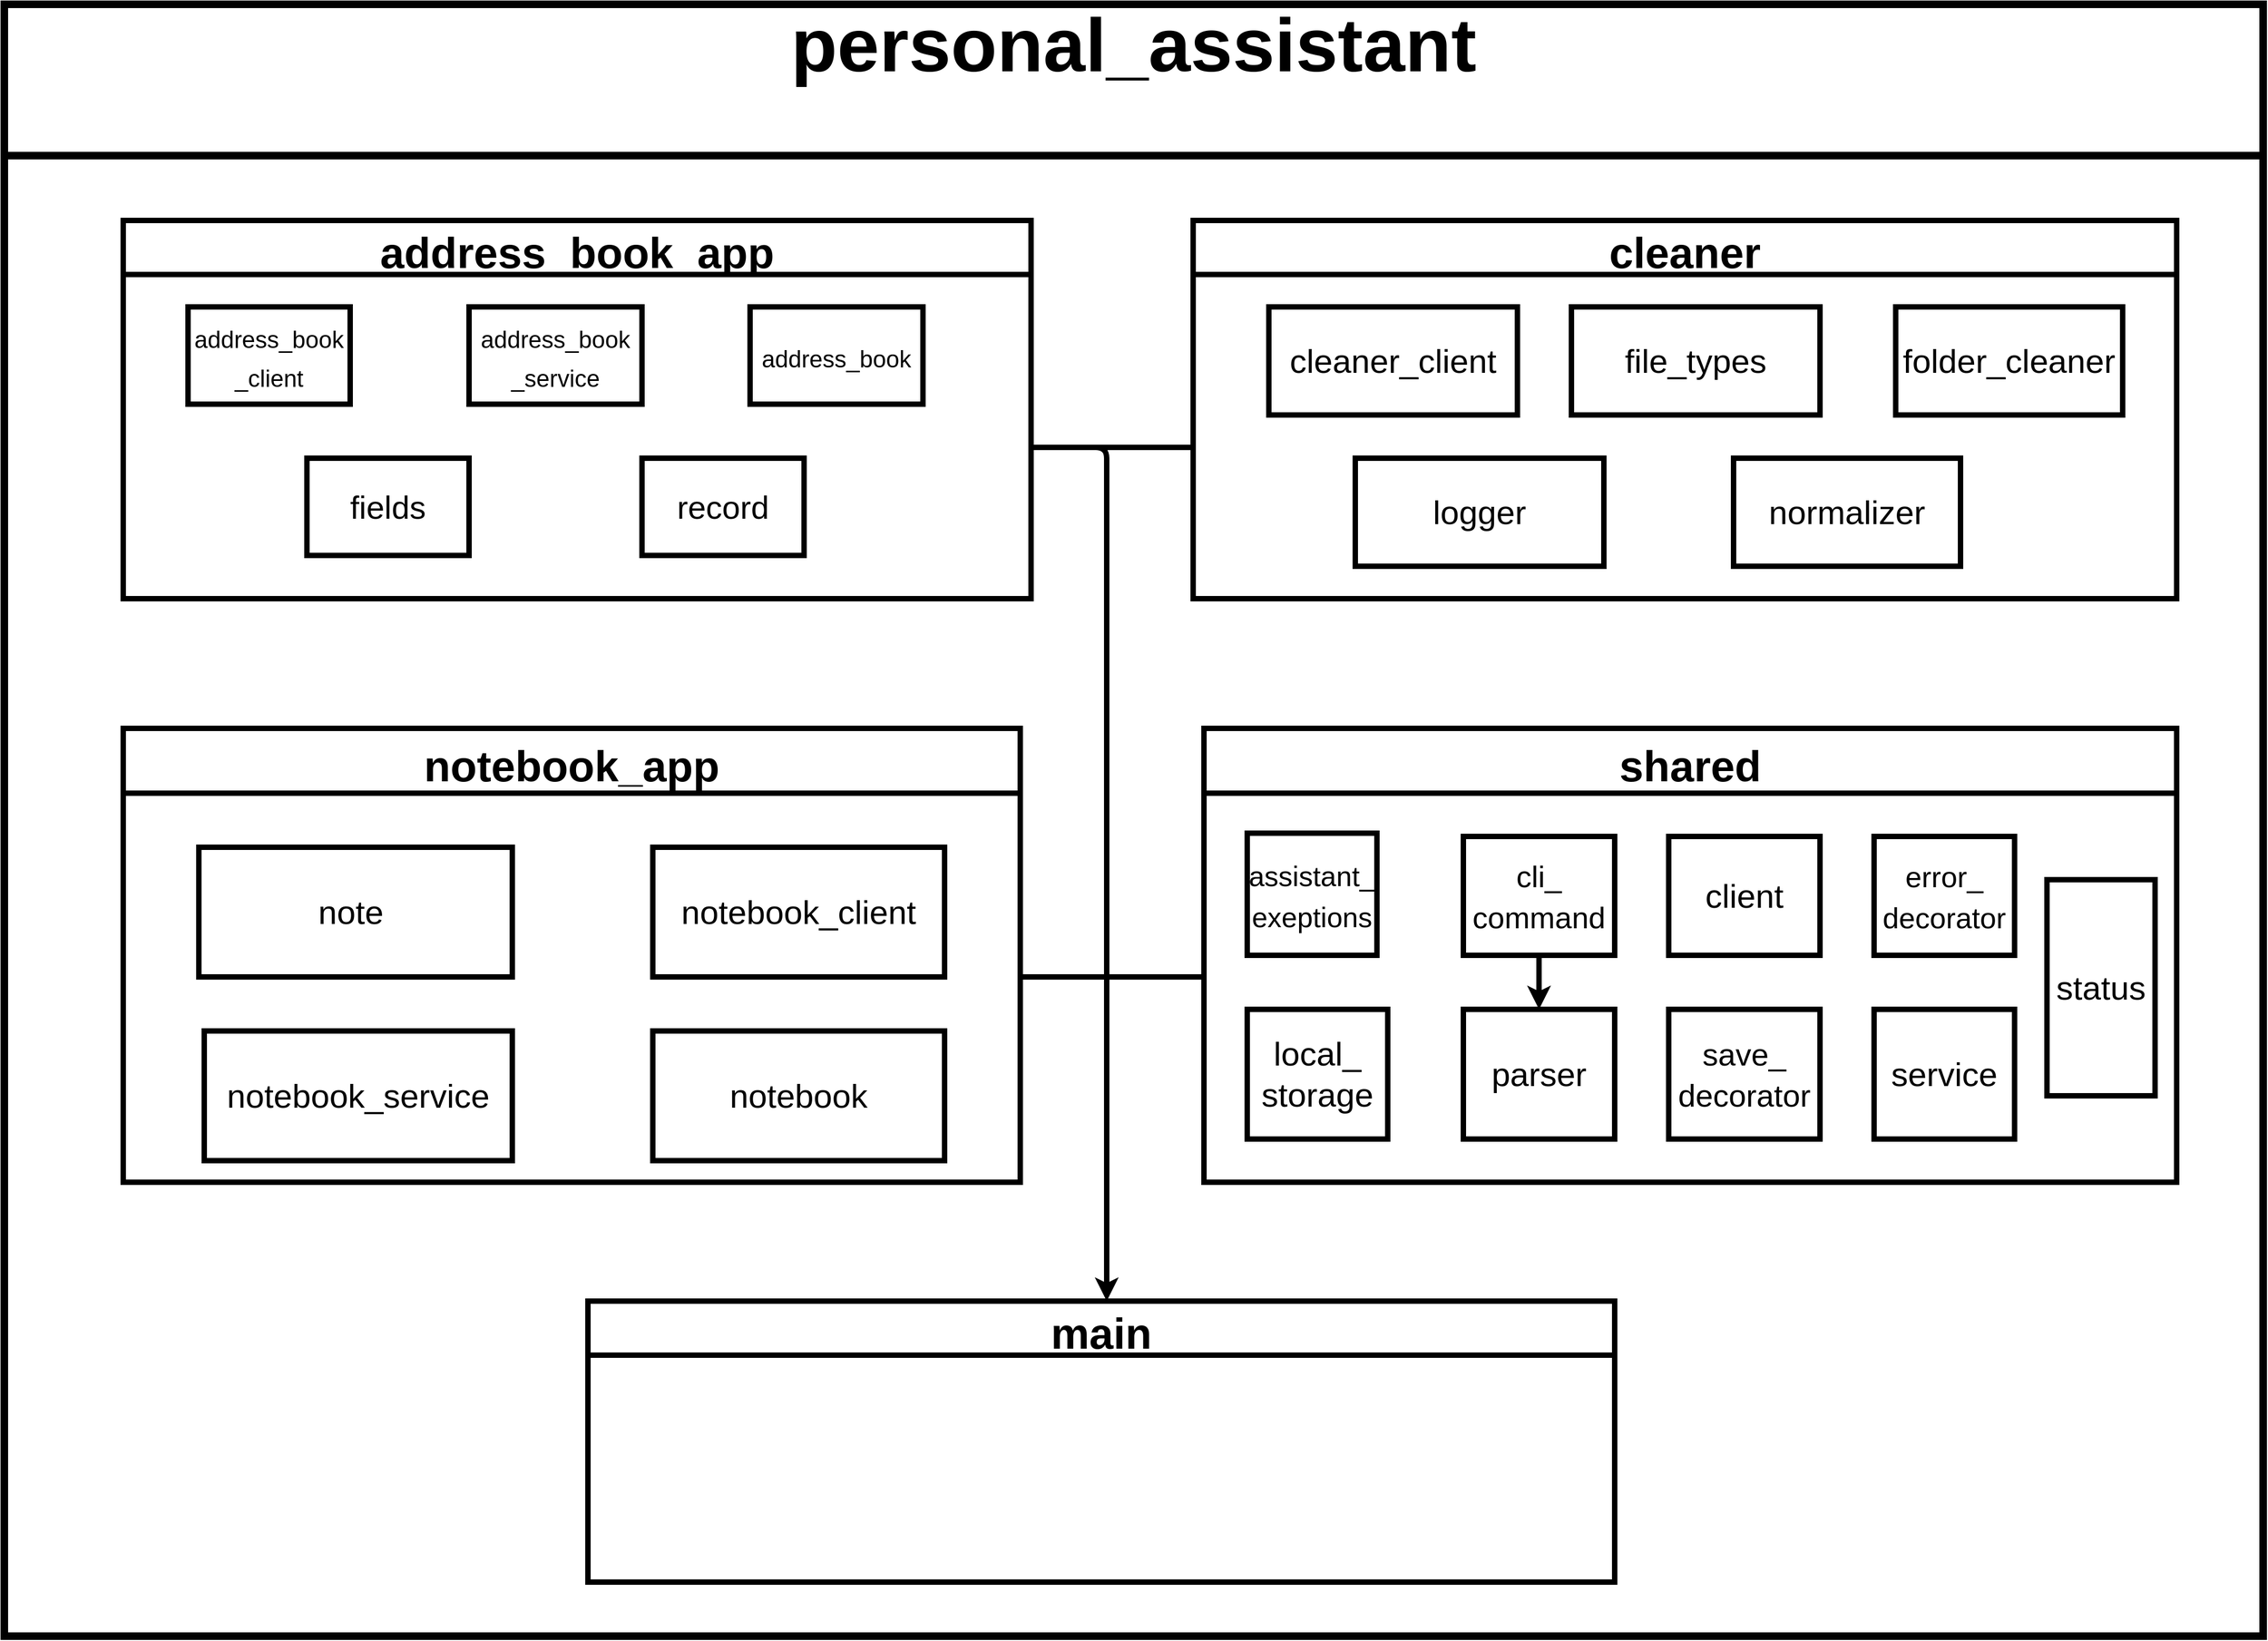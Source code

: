 <mxfile>
    <diagram id="86Lg9AEgQKn1O1yFlzZm" name="Page-1">
        <mxGraphModel dx="2073" dy="862" grid="1" gridSize="10" guides="1" tooltips="1" connect="1" arrows="1" fold="1" page="1" pageScale="1" pageWidth="1169" pageHeight="1654" math="0" shadow="0">
            <root>
                <mxCell id="0"/>
                <mxCell id="1" parent="0"/>
                <mxCell id="2" value="personal_assistant&#10;" style="swimlane;startSize=140;fontSize=70;flipH=1;align=center;verticalAlign=middle;labelPosition=center;verticalLabelPosition=middle;strokeWidth=7;" vertex="1" parent="1">
                    <mxGeometry x="-1030" y="60" width="2090" height="1510" as="geometry"/>
                </mxCell>
                <mxCell id="27" value="address_book_app" style="swimlane;fontSize=40;startSize=50;strokeWidth=5;" vertex="1" parent="1">
                    <mxGeometry x="-920" y="260" width="840" height="350" as="geometry"/>
                </mxCell>
                <mxCell id="49" value="&lt;font style=&quot;font-size: 22px&quot;&gt;address_book&lt;br&gt;_client&lt;/font&gt;" style="rounded=0;whiteSpace=wrap;html=1;fontSize=30;strokeWidth=5;" vertex="1" parent="27">
                    <mxGeometry x="60" y="80" width="150" height="90" as="geometry"/>
                </mxCell>
                <mxCell id="50" value="&lt;font style=&quot;font-size: 22px&quot;&gt;address_book&lt;br&gt;_service&lt;/font&gt;" style="rounded=0;whiteSpace=wrap;html=1;fontSize=30;strokeWidth=5;" vertex="1" parent="27">
                    <mxGeometry x="320" y="80" width="160" height="90" as="geometry"/>
                </mxCell>
                <mxCell id="51" value="&lt;font style=&quot;font-size: 22px&quot;&gt;&lt;font style=&quot;font-size: 22px&quot;&gt;add&lt;/font&gt;ress_book&lt;/font&gt;" style="rounded=0;whiteSpace=wrap;html=1;fontSize=30;strokeWidth=5;" vertex="1" parent="27">
                    <mxGeometry x="580" y="80" width="160" height="90" as="geometry"/>
                </mxCell>
                <mxCell id="52" value="fields" style="rounded=0;whiteSpace=wrap;html=1;fontSize=30;strokeWidth=5;" vertex="1" parent="27">
                    <mxGeometry x="170" y="220" width="150" height="90" as="geometry"/>
                </mxCell>
                <mxCell id="53" value="record" style="rounded=0;whiteSpace=wrap;html=1;fontSize=30;strokeWidth=5;" vertex="1" parent="27">
                    <mxGeometry x="480" y="220" width="150" height="90" as="geometry"/>
                </mxCell>
                <mxCell id="29" value="cleaner" style="swimlane;fontSize=40;strokeWidth=5;startSize=50;" vertex="1" parent="1">
                    <mxGeometry x="70" y="260" width="910" height="350" as="geometry"/>
                </mxCell>
                <mxCell id="58" value="&lt;font style=&quot;font-size: 31px&quot;&gt;cleaner_client&lt;/font&gt;" style="rounded=0;whiteSpace=wrap;html=1;fontSize=22;strokeWidth=5;" vertex="1" parent="29">
                    <mxGeometry x="70" y="80" width="230" height="100" as="geometry"/>
                </mxCell>
                <mxCell id="57" value="&lt;font style=&quot;font-size: 31px&quot;&gt;logger&lt;/font&gt;" style="rounded=0;whiteSpace=wrap;html=1;fontSize=22;strokeWidth=5;" vertex="1" parent="29">
                    <mxGeometry x="150" y="220" width="230" height="100" as="geometry"/>
                </mxCell>
                <mxCell id="56" value="&lt;font style=&quot;font-size: 31px&quot;&gt;normalizer&lt;/font&gt;" style="rounded=0;whiteSpace=wrap;html=1;fontSize=22;strokeWidth=5;" vertex="1" parent="29">
                    <mxGeometry x="500" y="220" width="210" height="100" as="geometry"/>
                </mxCell>
                <mxCell id="55" value="&lt;font style=&quot;font-size: 31px&quot;&gt;folder_cleaner&lt;/font&gt;" style="rounded=0;whiteSpace=wrap;html=1;fontSize=22;strokeWidth=5;" vertex="1" parent="29">
                    <mxGeometry x="650" y="80" width="210" height="100" as="geometry"/>
                </mxCell>
                <mxCell id="54" value="&lt;font style=&quot;font-size: 31px&quot;&gt;file_types&lt;/font&gt;" style="rounded=0;whiteSpace=wrap;html=1;fontSize=22;strokeWidth=5;" vertex="1" parent="29">
                    <mxGeometry x="350" y="80" width="230" height="100" as="geometry"/>
                </mxCell>
                <mxCell id="30" value="&#10;notebook_app&#10;" style="swimlane;fontSize=40;strokeWidth=5;startSize=60;verticalAlign=middle;labelPosition=center;verticalLabelPosition=middle;align=center;" vertex="1" parent="1">
                    <mxGeometry x="-920" y="730" width="830" height="420" as="geometry"/>
                </mxCell>
                <mxCell id="63" value="notebook_service" style="rounded=0;whiteSpace=wrap;html=1;fontSize=31;strokeWidth=5;" vertex="1" parent="30">
                    <mxGeometry x="75" y="280" width="285" height="120" as="geometry"/>
                </mxCell>
                <mxCell id="62" value="notebook_client" style="rounded=0;whiteSpace=wrap;html=1;fontSize=31;strokeWidth=5;" vertex="1" parent="30">
                    <mxGeometry x="490" y="110" width="270" height="120" as="geometry"/>
                </mxCell>
                <mxCell id="61" value="notebook" style="rounded=0;whiteSpace=wrap;html=1;fontSize=31;strokeWidth=5;" vertex="1" parent="30">
                    <mxGeometry x="490" y="280" width="270" height="120" as="geometry"/>
                </mxCell>
                <mxCell id="31" value="&#10;shared&#10;" style="swimlane;fontSize=40;strokeWidth=5;startSize=60;" vertex="1" parent="1">
                    <mxGeometry x="80" y="730" width="900" height="420" as="geometry"/>
                </mxCell>
                <mxCell id="64" value="&lt;font style=&quot;font-size: 26px&quot;&gt;assistant_&lt;br&gt;exeptions&lt;/font&gt;" style="rounded=0;whiteSpace=wrap;html=1;fontSize=31;strokeWidth=5;" vertex="1" parent="31">
                    <mxGeometry x="40" y="97" width="120" height="113" as="geometry"/>
                </mxCell>
                <mxCell id="73" value="" style="edgeStyle=none;html=1;fontSize=31;strokeWidth=5;" edge="1" parent="31" source="65" target="69">
                    <mxGeometry relative="1" as="geometry"/>
                </mxCell>
                <mxCell id="65" value="&lt;font style=&quot;font-size: 28px&quot;&gt;cli_&lt;br&gt;command&lt;/font&gt;" style="rounded=0;whiteSpace=wrap;html=1;fontSize=31;strokeWidth=5;" vertex="1" parent="31">
                    <mxGeometry x="240" y="100" width="140" height="110" as="geometry"/>
                </mxCell>
                <mxCell id="66" value="client" style="rounded=0;whiteSpace=wrap;html=1;fontSize=31;strokeWidth=5;" vertex="1" parent="31">
                    <mxGeometry x="430" y="100" width="140" height="110" as="geometry"/>
                </mxCell>
                <mxCell id="67" value="&lt;font style=&quot;font-size: 27px&quot;&gt;error_&lt;br&gt;decorator&lt;/font&gt;" style="rounded=0;whiteSpace=wrap;html=1;fontSize=31;strokeWidth=5;" vertex="1" parent="31">
                    <mxGeometry x="620" y="100" width="130" height="110" as="geometry"/>
                </mxCell>
                <mxCell id="68" value="local_&lt;br&gt;storage" style="rounded=0;whiteSpace=wrap;html=1;fontSize=31;strokeWidth=5;" vertex="1" parent="31">
                    <mxGeometry x="40" y="260" width="130" height="120" as="geometry"/>
                </mxCell>
                <mxCell id="69" value="parser" style="rounded=0;whiteSpace=wrap;html=1;fontSize=31;strokeWidth=5;" vertex="1" parent="31">
                    <mxGeometry x="240" y="260" width="140" height="120" as="geometry"/>
                </mxCell>
                <mxCell id="70" value="&lt;font style=&quot;font-size: 29px&quot;&gt;save_&lt;br&gt;decorator&lt;/font&gt;" style="rounded=0;whiteSpace=wrap;html=1;fontSize=31;strokeWidth=5;" vertex="1" parent="31">
                    <mxGeometry x="430" y="260" width="140" height="120" as="geometry"/>
                </mxCell>
                <mxCell id="71" value="service" style="rounded=0;whiteSpace=wrap;html=1;fontSize=31;strokeWidth=5;" vertex="1" parent="31">
                    <mxGeometry x="620" y="260" width="130" height="120" as="geometry"/>
                </mxCell>
                <mxCell id="72" value="status" style="rounded=0;whiteSpace=wrap;html=1;fontSize=31;strokeWidth=5;" vertex="1" parent="31">
                    <mxGeometry x="780" y="140" width="100" height="200" as="geometry"/>
                </mxCell>
                <mxCell id="35" value="&#10;main&#10;" style="swimlane;fontSize=40;strokeWidth=5;startSize=50;" vertex="1" parent="1">
                    <mxGeometry x="-490" y="1260" width="950" height="260" as="geometry"/>
                </mxCell>
                <mxCell id="39" value="" style="endArrow=classic;html=1;fontSize=40;strokeWidth=5;" edge="1" parent="1">
                    <mxGeometry width="50" height="50" relative="1" as="geometry">
                        <mxPoint x="-80" y="470" as="sourcePoint"/>
                        <mxPoint x="-10" y="1260" as="targetPoint"/>
                        <Array as="points">
                            <mxPoint x="-10" y="470"/>
                        </Array>
                    </mxGeometry>
                </mxCell>
                <mxCell id="40" value="" style="endArrow=none;html=1;fontSize=40;strokeWidth=5;" edge="1" parent="1">
                    <mxGeometry width="50" height="50" relative="1" as="geometry">
                        <mxPoint x="-90" y="960" as="sourcePoint"/>
                        <mxPoint x="-10" y="960" as="targetPoint"/>
                    </mxGeometry>
                </mxCell>
                <mxCell id="41" value="" style="endArrow=none;html=1;fontSize=40;strokeWidth=5;" edge="1" parent="1">
                    <mxGeometry width="50" height="50" relative="1" as="geometry">
                        <mxPoint x="80" y="960" as="sourcePoint"/>
                        <mxPoint x="-20" y="960" as="targetPoint"/>
                    </mxGeometry>
                </mxCell>
                <mxCell id="43" value="" style="endArrow=none;html=1;fontSize=40;strokeWidth=5;" edge="1" parent="1">
                    <mxGeometry width="50" height="50" relative="1" as="geometry">
                        <mxPoint x="-20" y="470" as="sourcePoint"/>
                        <mxPoint x="70" y="470" as="targetPoint"/>
                    </mxGeometry>
                </mxCell>
                <mxCell id="60" value="note&lt;span style=&quot;white-space: pre&quot;&gt;&#9;&lt;/span&gt;" style="rounded=0;whiteSpace=wrap;html=1;fontSize=31;strokeWidth=5;" vertex="1" parent="1">
                    <mxGeometry x="-850" y="840" width="290" height="120" as="geometry"/>
                </mxCell>
            </root>
        </mxGraphModel>
    </diagram>
</mxfile>